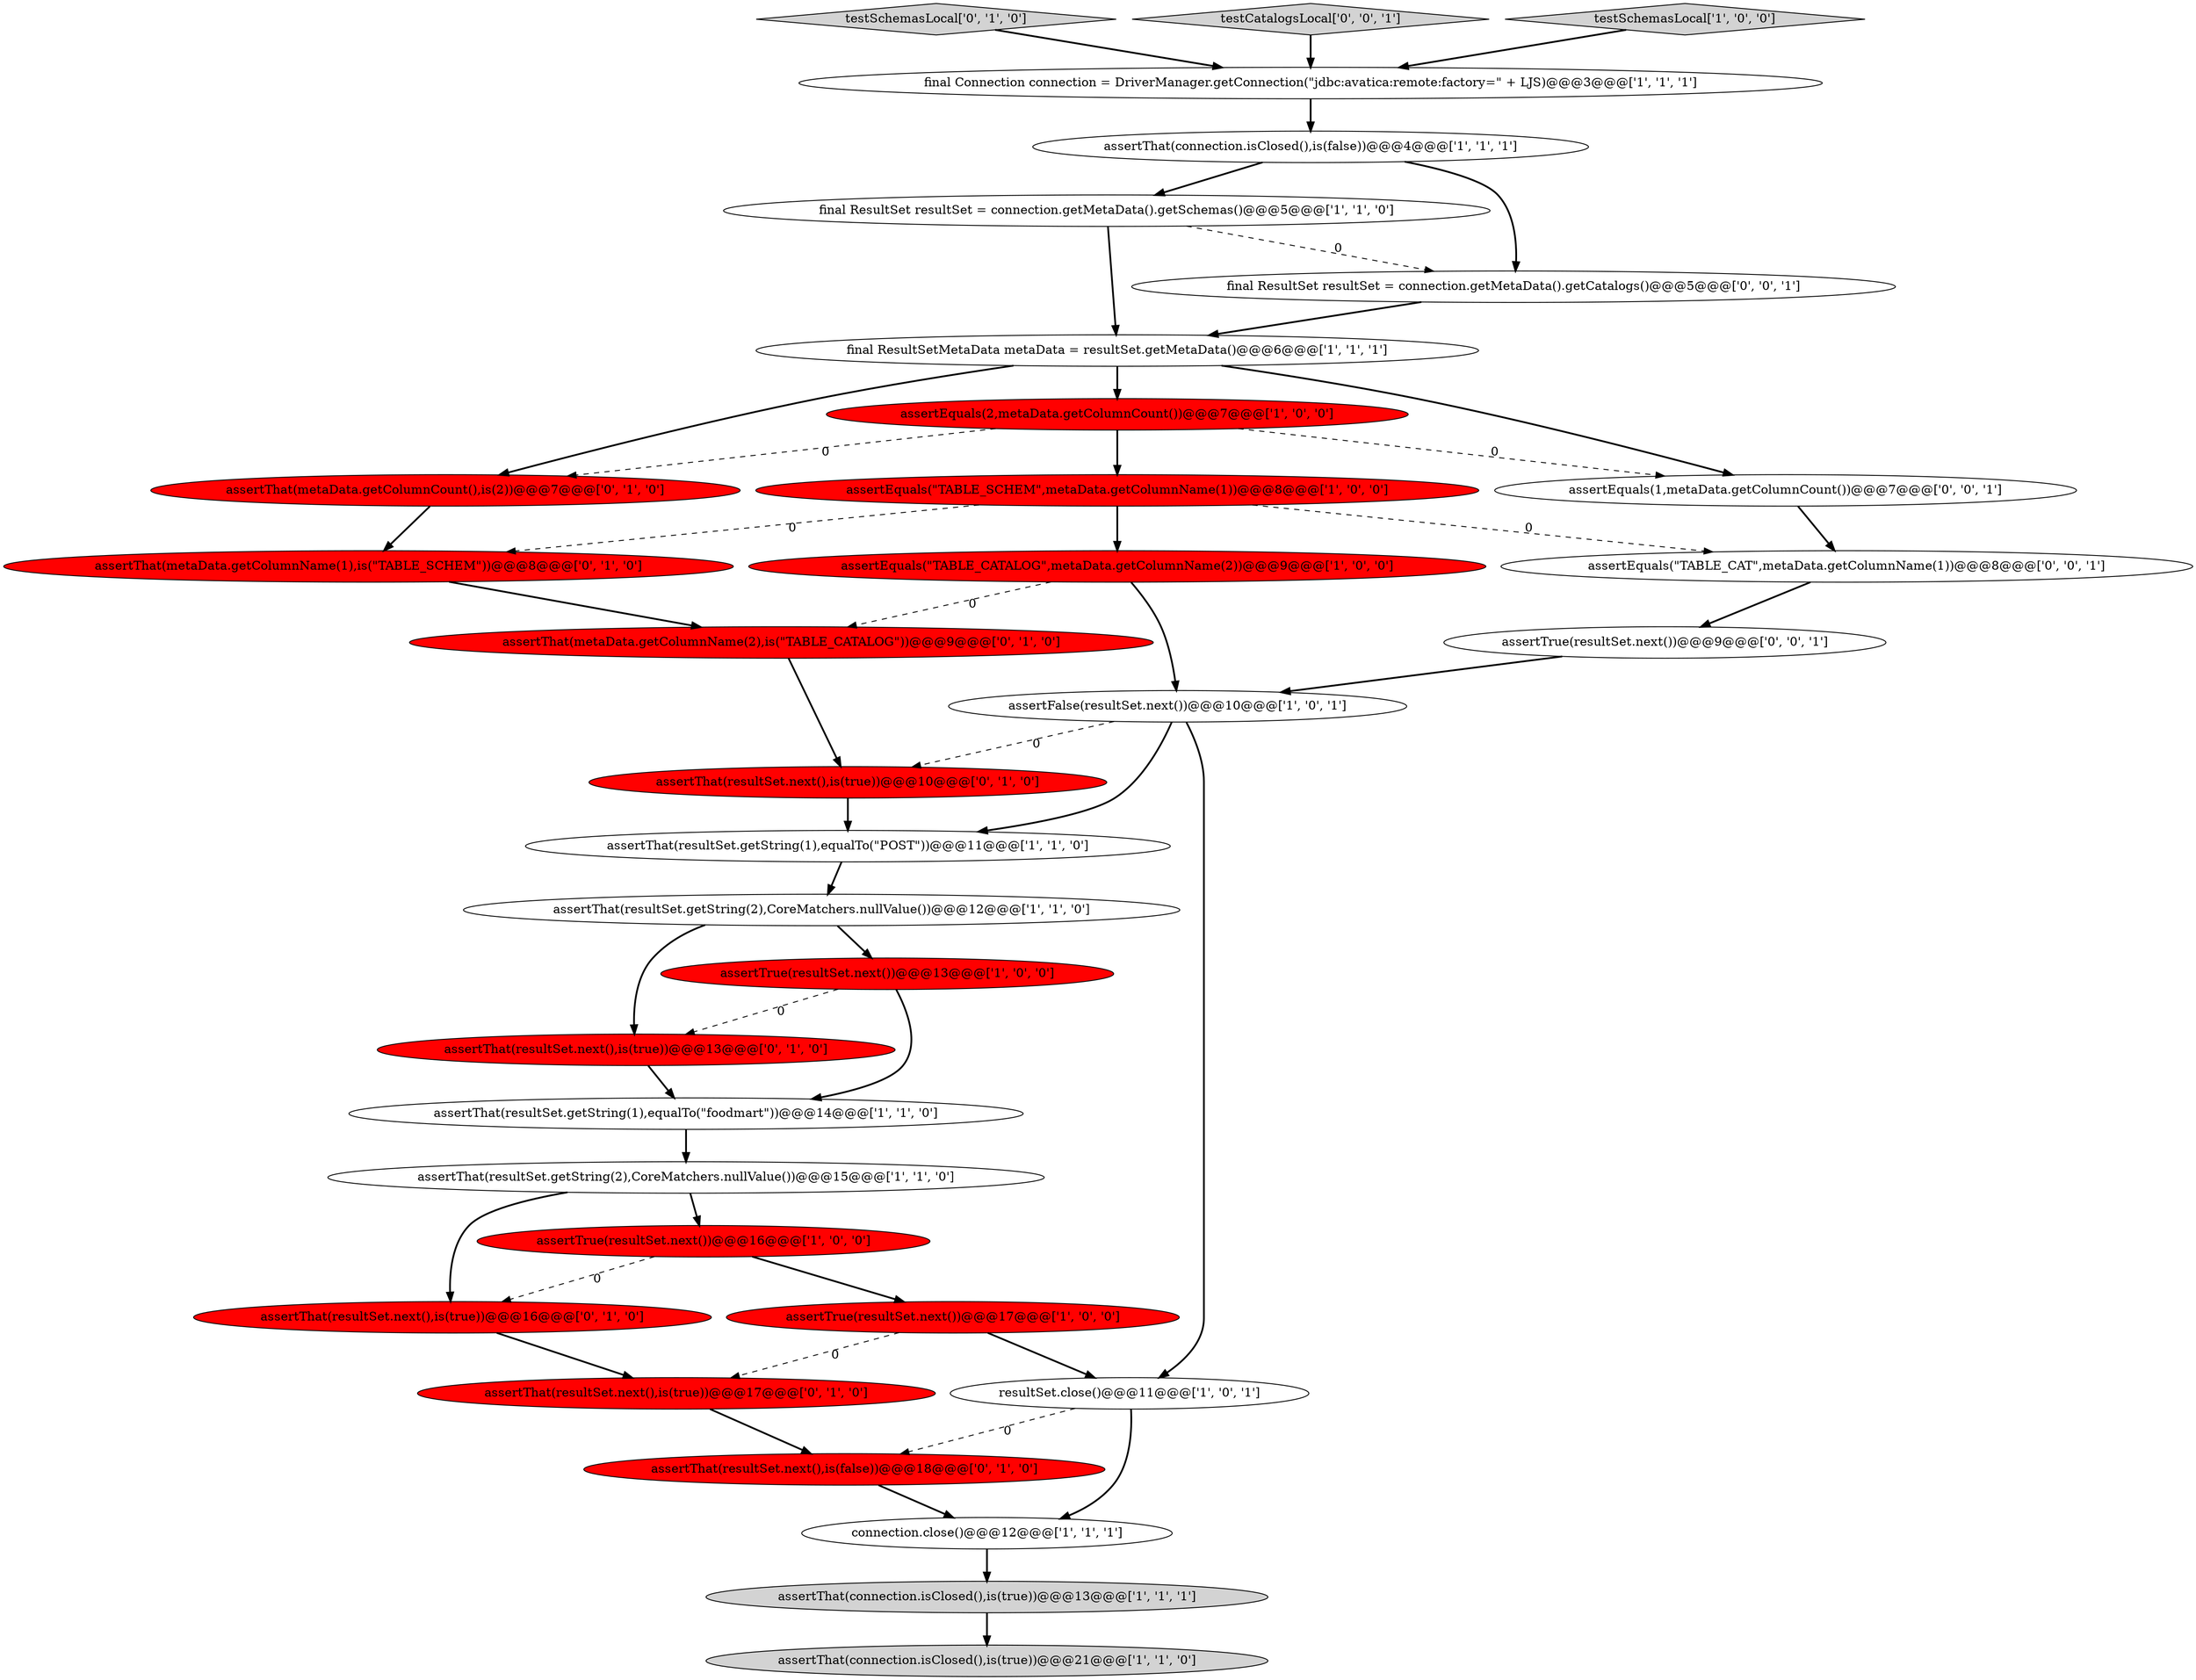 digraph {
4 [style = filled, label = "assertEquals(\"TABLE_SCHEM\",metaData.getColumnName(1))@@@8@@@['1', '0', '0']", fillcolor = red, shape = ellipse image = "AAA1AAABBB1BBB"];
26 [style = filled, label = "assertThat(metaData.getColumnName(1),is(\"TABLE_SCHEM\"))@@@8@@@['0', '1', '0']", fillcolor = red, shape = ellipse image = "AAA1AAABBB2BBB"];
16 [style = filled, label = "assertTrue(resultSet.next())@@@17@@@['1', '0', '0']", fillcolor = red, shape = ellipse image = "AAA1AAABBB1BBB"];
19 [style = filled, label = "connection.close()@@@12@@@['1', '1', '1']", fillcolor = white, shape = ellipse image = "AAA0AAABBB1BBB"];
24 [style = filled, label = "assertThat(resultSet.next(),is(true))@@@17@@@['0', '1', '0']", fillcolor = red, shape = ellipse image = "AAA1AAABBB2BBB"];
32 [style = filled, label = "assertEquals(1,metaData.getColumnCount())@@@7@@@['0', '0', '1']", fillcolor = white, shape = ellipse image = "AAA0AAABBB3BBB"];
25 [style = filled, label = "assertThat(resultSet.next(),is(true))@@@10@@@['0', '1', '0']", fillcolor = red, shape = ellipse image = "AAA1AAABBB2BBB"];
27 [style = filled, label = "assertThat(resultSet.next(),is(false))@@@18@@@['0', '1', '0']", fillcolor = red, shape = ellipse image = "AAA1AAABBB2BBB"];
21 [style = filled, label = "assertThat(metaData.getColumnName(2),is(\"TABLE_CATALOG\"))@@@9@@@['0', '1', '0']", fillcolor = red, shape = ellipse image = "AAA1AAABBB2BBB"];
28 [style = filled, label = "assertThat(resultSet.next(),is(true))@@@16@@@['0', '1', '0']", fillcolor = red, shape = ellipse image = "AAA1AAABBB2BBB"];
20 [style = filled, label = "assertThat(metaData.getColumnCount(),is(2))@@@7@@@['0', '1', '0']", fillcolor = red, shape = ellipse image = "AAA1AAABBB2BBB"];
11 [style = filled, label = "assertThat(connection.isClosed(),is(false))@@@4@@@['1', '1', '1']", fillcolor = white, shape = ellipse image = "AAA0AAABBB1BBB"];
10 [style = filled, label = "assertEquals(2,metaData.getColumnCount())@@@7@@@['1', '0', '0']", fillcolor = red, shape = ellipse image = "AAA1AAABBB1BBB"];
23 [style = filled, label = "testSchemasLocal['0', '1', '0']", fillcolor = lightgray, shape = diamond image = "AAA0AAABBB2BBB"];
30 [style = filled, label = "assertEquals(\"TABLE_CAT\",metaData.getColumnName(1))@@@8@@@['0', '0', '1']", fillcolor = white, shape = ellipse image = "AAA0AAABBB3BBB"];
15 [style = filled, label = "assertFalse(resultSet.next())@@@10@@@['1', '0', '1']", fillcolor = white, shape = ellipse image = "AAA0AAABBB1BBB"];
13 [style = filled, label = "assertThat(connection.isClosed(),is(true))@@@13@@@['1', '1', '1']", fillcolor = lightgray, shape = ellipse image = "AAA0AAABBB1BBB"];
31 [style = filled, label = "assertTrue(resultSet.next())@@@9@@@['0', '0', '1']", fillcolor = white, shape = ellipse image = "AAA0AAABBB3BBB"];
2 [style = filled, label = "assertThat(resultSet.getString(2),CoreMatchers.nullValue())@@@12@@@['1', '1', '0']", fillcolor = white, shape = ellipse image = "AAA0AAABBB1BBB"];
8 [style = filled, label = "final Connection connection = DriverManager.getConnection(\"jdbc:avatica:remote:factory=\" + LJS)@@@3@@@['1', '1', '1']", fillcolor = white, shape = ellipse image = "AAA0AAABBB1BBB"];
29 [style = filled, label = "testCatalogsLocal['0', '0', '1']", fillcolor = lightgray, shape = diamond image = "AAA0AAABBB3BBB"];
0 [style = filled, label = "final ResultSet resultSet = connection.getMetaData().getSchemas()@@@5@@@['1', '1', '0']", fillcolor = white, shape = ellipse image = "AAA0AAABBB1BBB"];
5 [style = filled, label = "assertEquals(\"TABLE_CATALOG\",metaData.getColumnName(2))@@@9@@@['1', '0', '0']", fillcolor = red, shape = ellipse image = "AAA1AAABBB1BBB"];
22 [style = filled, label = "assertThat(resultSet.next(),is(true))@@@13@@@['0', '1', '0']", fillcolor = red, shape = ellipse image = "AAA1AAABBB2BBB"];
7 [style = filled, label = "resultSet.close()@@@11@@@['1', '0', '1']", fillcolor = white, shape = ellipse image = "AAA0AAABBB1BBB"];
33 [style = filled, label = "final ResultSet resultSet = connection.getMetaData().getCatalogs()@@@5@@@['0', '0', '1']", fillcolor = white, shape = ellipse image = "AAA0AAABBB3BBB"];
6 [style = filled, label = "assertThat(resultSet.getString(1),equalTo(\"POST\"))@@@11@@@['1', '1', '0']", fillcolor = white, shape = ellipse image = "AAA0AAABBB1BBB"];
14 [style = filled, label = "final ResultSetMetaData metaData = resultSet.getMetaData()@@@6@@@['1', '1', '1']", fillcolor = white, shape = ellipse image = "AAA0AAABBB1BBB"];
1 [style = filled, label = "assertThat(connection.isClosed(),is(true))@@@21@@@['1', '1', '0']", fillcolor = lightgray, shape = ellipse image = "AAA0AAABBB1BBB"];
9 [style = filled, label = "testSchemasLocal['1', '0', '0']", fillcolor = lightgray, shape = diamond image = "AAA0AAABBB1BBB"];
3 [style = filled, label = "assertTrue(resultSet.next())@@@16@@@['1', '0', '0']", fillcolor = red, shape = ellipse image = "AAA1AAABBB1BBB"];
12 [style = filled, label = "assertThat(resultSet.getString(1),equalTo(\"foodmart\"))@@@14@@@['1', '1', '0']", fillcolor = white, shape = ellipse image = "AAA0AAABBB1BBB"];
17 [style = filled, label = "assertTrue(resultSet.next())@@@13@@@['1', '0', '0']", fillcolor = red, shape = ellipse image = "AAA1AAABBB1BBB"];
18 [style = filled, label = "assertThat(resultSet.getString(2),CoreMatchers.nullValue())@@@15@@@['1', '1', '0']", fillcolor = white, shape = ellipse image = "AAA0AAABBB1BBB"];
2->17 [style = bold, label=""];
29->8 [style = bold, label=""];
18->3 [style = bold, label=""];
33->14 [style = bold, label=""];
3->28 [style = dashed, label="0"];
15->7 [style = bold, label=""];
16->24 [style = dashed, label="0"];
20->26 [style = bold, label=""];
16->7 [style = bold, label=""];
14->10 [style = bold, label=""];
5->15 [style = bold, label=""];
4->30 [style = dashed, label="0"];
15->6 [style = bold, label=""];
4->26 [style = dashed, label="0"];
21->25 [style = bold, label=""];
3->16 [style = bold, label=""];
23->8 [style = bold, label=""];
25->6 [style = bold, label=""];
9->8 [style = bold, label=""];
32->30 [style = bold, label=""];
31->15 [style = bold, label=""];
18->28 [style = bold, label=""];
13->1 [style = bold, label=""];
26->21 [style = bold, label=""];
6->2 [style = bold, label=""];
7->27 [style = dashed, label="0"];
0->14 [style = bold, label=""];
11->0 [style = bold, label=""];
17->12 [style = bold, label=""];
15->25 [style = dashed, label="0"];
19->13 [style = bold, label=""];
10->32 [style = dashed, label="0"];
30->31 [style = bold, label=""];
22->12 [style = bold, label=""];
0->33 [style = dashed, label="0"];
12->18 [style = bold, label=""];
10->4 [style = bold, label=""];
11->33 [style = bold, label=""];
28->24 [style = bold, label=""];
5->21 [style = dashed, label="0"];
10->20 [style = dashed, label="0"];
27->19 [style = bold, label=""];
2->22 [style = bold, label=""];
14->32 [style = bold, label=""];
8->11 [style = bold, label=""];
7->19 [style = bold, label=""];
4->5 [style = bold, label=""];
24->27 [style = bold, label=""];
14->20 [style = bold, label=""];
17->22 [style = dashed, label="0"];
}
